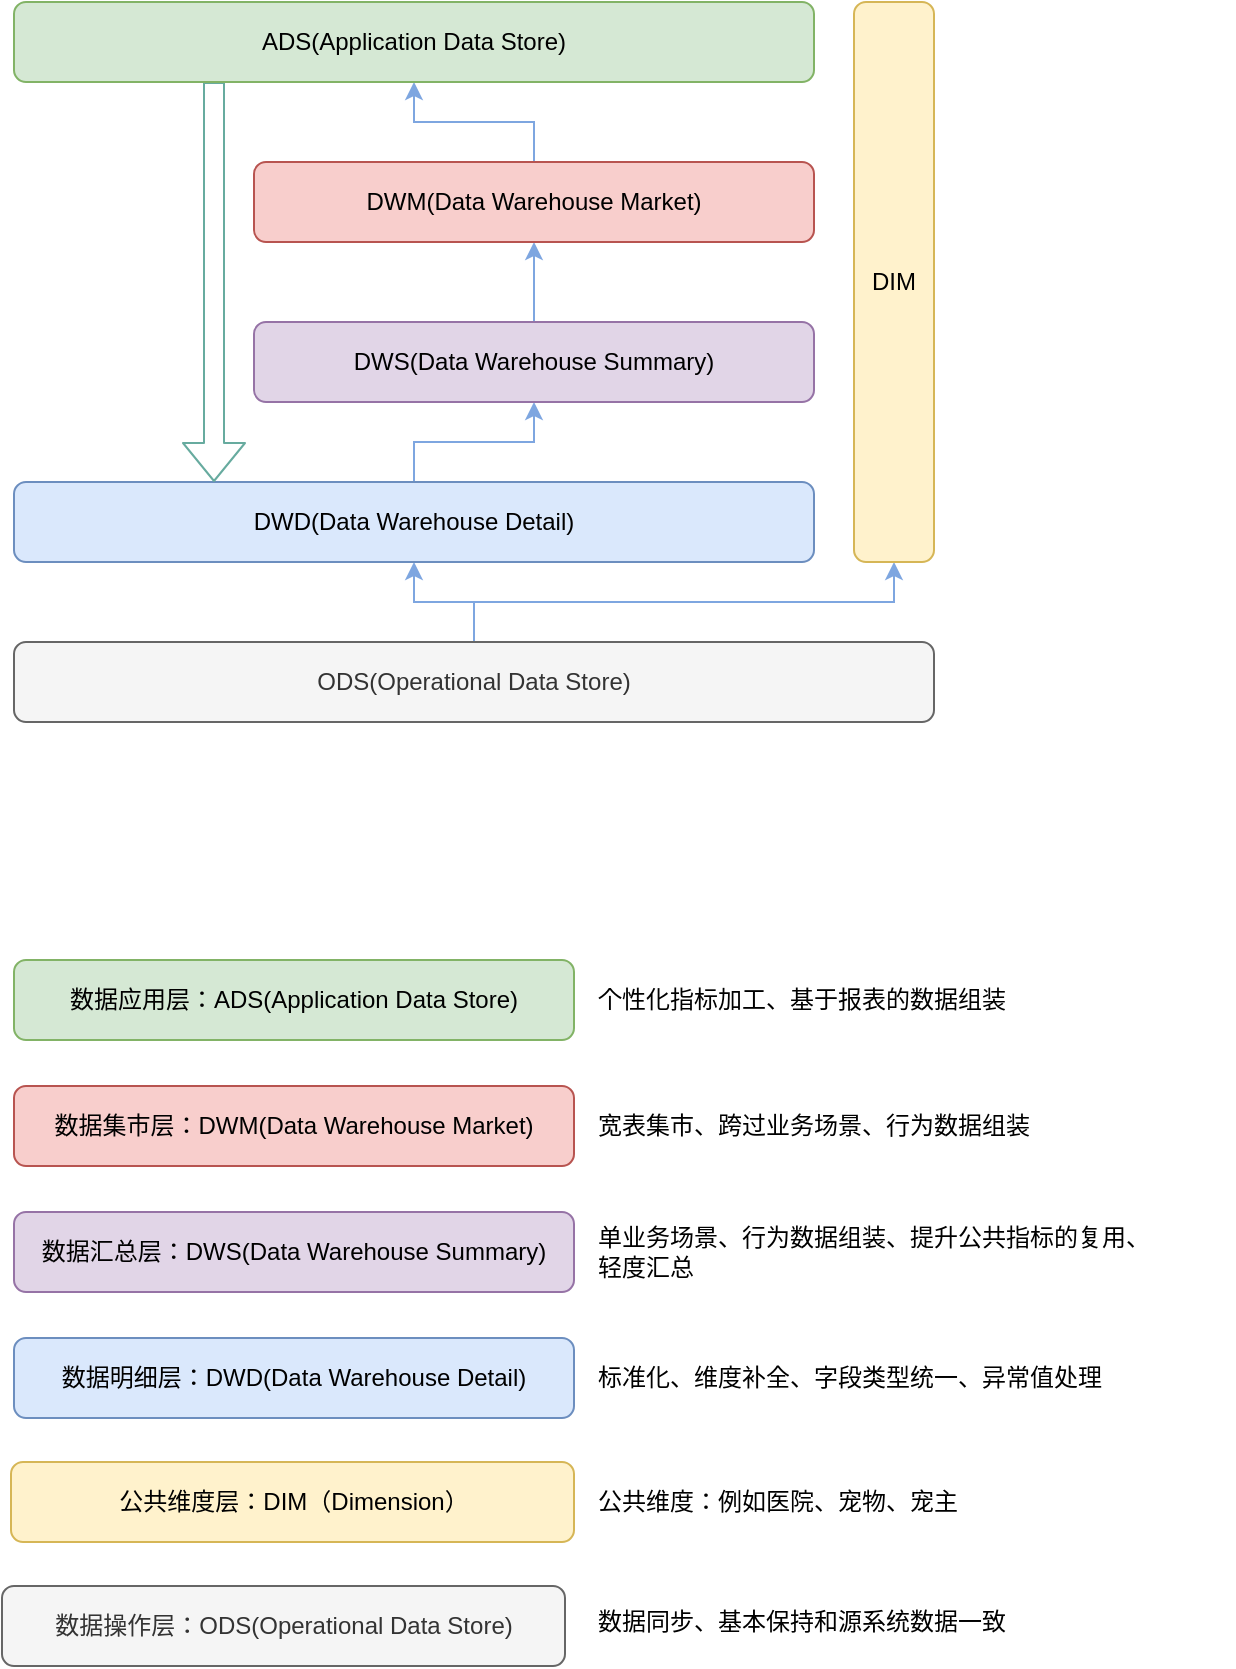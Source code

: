 <mxfile version="13.1.2" type="github" pages="3">
  <diagram id="xDaqMbVTm9odR8-DioXX" name="数仓分层">
    <mxGraphModel dx="899" dy="623" grid="0" gridSize="10" guides="1" tooltips="1" connect="1" arrows="1" fold="1" page="0" pageScale="1" pageWidth="827" pageHeight="1169" math="0" shadow="0">
      <root>
        <mxCell id="0" />
        <mxCell id="1" parent="0" />
        <mxCell id="EJTIUBt2cEUTjr5KvXVu-7" value="" style="edgeStyle=orthogonalEdgeStyle;rounded=0;orthogonalLoop=1;jettySize=auto;html=1;strokeColor=#7EA6E0;" edge="1" parent="1" source="EJTIUBt2cEUTjr5KvXVu-1" target="EJTIUBt2cEUTjr5KvXVu-2">
          <mxGeometry relative="1" as="geometry" />
        </mxCell>
        <mxCell id="EJTIUBt2cEUTjr5KvXVu-14" style="edgeStyle=orthogonalEdgeStyle;rounded=0;orthogonalLoop=1;jettySize=auto;html=1;entryX=0.5;entryY=1;entryDx=0;entryDy=0;strokeColor=#7EA6E0;" edge="1" parent="1" source="EJTIUBt2cEUTjr5KvXVu-1" target="EJTIUBt2cEUTjr5KvXVu-6">
          <mxGeometry relative="1" as="geometry" />
        </mxCell>
        <mxCell id="EJTIUBt2cEUTjr5KvXVu-1" value="ODS(Operational Data Store)" style="rounded=1;whiteSpace=wrap;html=1;fillColor=#f5f5f5;strokeColor=#666666;fontColor=#333333;" vertex="1" parent="1">
          <mxGeometry x="160" y="480" width="460" height="40" as="geometry" />
        </mxCell>
        <mxCell id="EJTIUBt2cEUTjr5KvXVu-8" value="" style="edgeStyle=orthogonalEdgeStyle;rounded=0;orthogonalLoop=1;jettySize=auto;html=1;strokeColor=#7EA6E0;" edge="1" parent="1" source="EJTIUBt2cEUTjr5KvXVu-2" target="EJTIUBt2cEUTjr5KvXVu-3">
          <mxGeometry relative="1" as="geometry" />
        </mxCell>
        <mxCell id="EJTIUBt2cEUTjr5KvXVu-2" value="DWD(Data Warehouse Detail)" style="rounded=1;whiteSpace=wrap;html=1;fillColor=#dae8fc;strokeColor=#6c8ebf;" vertex="1" parent="1">
          <mxGeometry x="160" y="400" width="400" height="40" as="geometry" />
        </mxCell>
        <mxCell id="EJTIUBt2cEUTjr5KvXVu-9" value="" style="edgeStyle=orthogonalEdgeStyle;rounded=0;orthogonalLoop=1;jettySize=auto;html=1;strokeColor=#7EA6E0;" edge="1" parent="1" source="EJTIUBt2cEUTjr5KvXVu-3" target="EJTIUBt2cEUTjr5KvXVu-4">
          <mxGeometry relative="1" as="geometry" />
        </mxCell>
        <mxCell id="EJTIUBt2cEUTjr5KvXVu-3" value="DWS(Data Warehouse Summary)" style="rounded=1;whiteSpace=wrap;html=1;fillColor=#e1d5e7;strokeColor=#9673a6;" vertex="1" parent="1">
          <mxGeometry x="280" y="320" width="280" height="40" as="geometry" />
        </mxCell>
        <mxCell id="EJTIUBt2cEUTjr5KvXVu-10" value="" style="edgeStyle=orthogonalEdgeStyle;rounded=0;orthogonalLoop=1;jettySize=auto;html=1;entryX=0.5;entryY=1;entryDx=0;entryDy=0;strokeColor=#7EA6E0;" edge="1" parent="1" source="EJTIUBt2cEUTjr5KvXVu-4" target="EJTIUBt2cEUTjr5KvXVu-5">
          <mxGeometry relative="1" as="geometry" />
        </mxCell>
        <mxCell id="EJTIUBt2cEUTjr5KvXVu-4" value="DWM(Data Warehouse Market)" style="rounded=1;whiteSpace=wrap;html=1;fillColor=#f8cecc;strokeColor=#b85450;" vertex="1" parent="1">
          <mxGeometry x="280" y="240" width="280" height="40" as="geometry" />
        </mxCell>
        <mxCell id="EJTIUBt2cEUTjr5KvXVu-12" style="edgeStyle=orthogonalEdgeStyle;rounded=1;orthogonalLoop=1;jettySize=auto;html=1;exitX=0.25;exitY=1;exitDx=0;exitDy=0;entryX=0.25;entryY=0;entryDx=0;entryDy=0;strokeColor=#67AB9F;shape=flexArrow;" edge="1" parent="1" source="EJTIUBt2cEUTjr5KvXVu-5" target="EJTIUBt2cEUTjr5KvXVu-2">
          <mxGeometry relative="1" as="geometry" />
        </mxCell>
        <mxCell id="EJTIUBt2cEUTjr5KvXVu-5" value="ADS(Application Data Store)" style="rounded=1;whiteSpace=wrap;html=1;fillColor=#d5e8d4;strokeColor=#82b366;" vertex="1" parent="1">
          <mxGeometry x="160" y="160" width="400" height="40" as="geometry" />
        </mxCell>
        <mxCell id="EJTIUBt2cEUTjr5KvXVu-6" value="DIM" style="rounded=1;whiteSpace=wrap;html=1;fillColor=#fff2cc;strokeColor=#d6b656;" vertex="1" parent="1">
          <mxGeometry x="580" y="160" width="40" height="280" as="geometry" />
        </mxCell>
        <mxCell id="XlqB7zhyvsYsPDYVo4y1-1" value="数据应用层：ADS(Application Data Store)" style="rounded=1;whiteSpace=wrap;html=1;fillColor=#d5e8d4;strokeColor=#82b366;" vertex="1" parent="1">
          <mxGeometry x="160" y="639" width="280" height="40" as="geometry" />
        </mxCell>
        <mxCell id="XlqB7zhyvsYsPDYVo4y1-2" value="数据集市层：DWM(Data Warehouse Market)" style="rounded=1;whiteSpace=wrap;html=1;fillColor=#f8cecc;strokeColor=#b85450;" vertex="1" parent="1">
          <mxGeometry x="160" y="702" width="280" height="40" as="geometry" />
        </mxCell>
        <mxCell id="XlqB7zhyvsYsPDYVo4y1-3" value="数据汇总层：DWS(Data Warehouse Summary)" style="rounded=1;whiteSpace=wrap;html=1;fillColor=#e1d5e7;strokeColor=#9673a6;" vertex="1" parent="1">
          <mxGeometry x="160" y="765" width="280" height="40" as="geometry" />
        </mxCell>
        <mxCell id="XlqB7zhyvsYsPDYVo4y1-4" value="数据明细层：DWD(Data Warehouse Detail)" style="rounded=1;whiteSpace=wrap;html=1;fillColor=#dae8fc;strokeColor=#6c8ebf;" vertex="1" parent="1">
          <mxGeometry x="160" y="828" width="280" height="40" as="geometry" />
        </mxCell>
        <mxCell id="XlqB7zhyvsYsPDYVo4y1-5" value="数据操作层：ODS(Operational Data Store)" style="rounded=1;whiteSpace=wrap;html=1;fillColor=#f5f5f5;strokeColor=#666666;fontColor=#333333;" vertex="1" parent="1">
          <mxGeometry x="154" y="952" width="281.5" height="40" as="geometry" />
        </mxCell>
        <mxCell id="XlqB7zhyvsYsPDYVo4y1-6" value="数据同步、基本保持和源系统数据一致" style="text;html=1;strokeColor=none;fillColor=none;align=left;verticalAlign=middle;whiteSpace=wrap;rounded=0;glass=0;dashed=1;" vertex="1" parent="1">
          <mxGeometry x="450" y="960" width="320" height="20" as="geometry" />
        </mxCell>
        <mxCell id="XlqB7zhyvsYsPDYVo4y1-7" value="公共维度层：DIM（Dimension）" style="rounded=1;whiteSpace=wrap;html=1;fillColor=#fff2cc;strokeColor=#d6b656;direction=south;" vertex="1" parent="1">
          <mxGeometry x="158.5" y="890" width="281.5" height="40" as="geometry" />
        </mxCell>
        <mxCell id="XlqB7zhyvsYsPDYVo4y1-8" value="公共维度：例如医院、宠物、宠主" style="text;html=1;strokeColor=none;fillColor=none;align=left;verticalAlign=middle;whiteSpace=wrap;rounded=0;glass=0;dashed=1;" vertex="1" parent="1">
          <mxGeometry x="450" y="900" width="320" height="20" as="geometry" />
        </mxCell>
        <mxCell id="XlqB7zhyvsYsPDYVo4y1-9" value="标准化、维度补全、字段类型统一、异常值处理" style="text;html=1;strokeColor=none;fillColor=none;align=left;verticalAlign=middle;whiteSpace=wrap;rounded=0;glass=0;dashed=1;" vertex="1" parent="1">
          <mxGeometry x="450" y="838" width="320" height="20" as="geometry" />
        </mxCell>
        <mxCell id="XlqB7zhyvsYsPDYVo4y1-10" value="单业务场景、行为数据组装、提升公共指标的复用、轻度汇总" style="text;html=1;strokeColor=none;fillColor=none;align=left;verticalAlign=middle;whiteSpace=wrap;rounded=0;glass=0;dashed=1;" vertex="1" parent="1">
          <mxGeometry x="450" y="775" width="280" height="20" as="geometry" />
        </mxCell>
        <mxCell id="XlqB7zhyvsYsPDYVo4y1-11" value="宽表集市、跨过业务场景、行为数据组装" style="text;html=1;strokeColor=none;fillColor=none;align=left;verticalAlign=middle;whiteSpace=wrap;rounded=0;glass=0;dashed=1;" vertex="1" parent="1">
          <mxGeometry x="450" y="712" width="320" height="20" as="geometry" />
        </mxCell>
        <mxCell id="XlqB7zhyvsYsPDYVo4y1-12" value="个性化指标加工、基于报表的数据组装" style="text;html=1;strokeColor=none;fillColor=none;align=left;verticalAlign=middle;whiteSpace=wrap;rounded=0;glass=0;dashed=1;" vertex="1" parent="1">
          <mxGeometry x="450" y="649" width="320" height="20" as="geometry" />
        </mxCell>
      </root>
    </mxGraphModel>
  </diagram>
  <diagram id="uUGnSI4iTqOCS-ocZ5c7" name="数仓整体架构图">
    <mxGraphModel dx="899" dy="623" grid="0" gridSize="10" guides="1" tooltips="1" connect="1" arrows="1" fold="1" page="1" pageScale="1" pageWidth="827" pageHeight="1169" math="0" shadow="0">
      <root>
        <mxCell id="Z9YH_-ktKUOfIyejoIjv-0" />
        <mxCell id="Z9YH_-ktKUOfIyejoIjv-1" parent="Z9YH_-ktKUOfIyejoIjv-0" />
        <mxCell id="Z9YH_-ktKUOfIyejoIjv-49" value="" style="rounded=0;whiteSpace=wrap;html=1;glass=0;strokeWidth=2;fillColor=#e1d5e7;strokeColor=#9673a6;" vertex="1" parent="Z9YH_-ktKUOfIyejoIjv-1">
          <mxGeometry x="290" y="280" width="300" height="170" as="geometry" />
        </mxCell>
        <mxCell id="Z9YH_-ktKUOfIyejoIjv-2" value="" style="endArrow=none;html=1;strokeColor=#4D4D4D;strokeWidth=2;" edge="1" parent="Z9YH_-ktKUOfIyejoIjv-1">
          <mxGeometry width="50" height="50" relative="1" as="geometry">
            <mxPoint x="80" y="80" as="sourcePoint" />
            <mxPoint x="720" y="80" as="targetPoint" />
          </mxGeometry>
        </mxCell>
        <mxCell id="Z9YH_-ktKUOfIyejoIjv-3" value="" style="endArrow=none;html=1;strokeColor=#4D4D4D;strokeWidth=2;" edge="1" parent="Z9YH_-ktKUOfIyejoIjv-1">
          <mxGeometry width="50" height="50" relative="1" as="geometry">
            <mxPoint x="80" y="480" as="sourcePoint" />
            <mxPoint x="720" y="480" as="targetPoint" />
          </mxGeometry>
        </mxCell>
        <mxCell id="Z9YH_-ktKUOfIyejoIjv-4" value="&lt;font size=&quot;1&quot;&gt;&lt;b style=&quot;font-size: 17px&quot;&gt;数据服务&lt;/b&gt;&lt;/font&gt;" style="text;html=1;strokeColor=none;fillColor=none;align=center;verticalAlign=middle;whiteSpace=wrap;rounded=0;" vertex="1" parent="Z9YH_-ktKUOfIyejoIjv-1">
          <mxGeometry x="80" y="30" width="70" height="20" as="geometry" />
        </mxCell>
        <mxCell id="Z9YH_-ktKUOfIyejoIjv-5" value="" style="rounded=0;whiteSpace=wrap;html=1;strokeWidth=2;" vertex="1" parent="Z9YH_-ktKUOfIyejoIjv-1">
          <mxGeometry x="160" y="10" width="560" height="50" as="geometry" />
        </mxCell>
        <mxCell id="Z9YH_-ktKUOfIyejoIjv-6" value="仲谋平台、医院日报" style="rounded=0;whiteSpace=wrap;html=1;dashed=1;strokeColor=#66B2FF;strokeWidth=2;" vertex="1" parent="Z9YH_-ktKUOfIyejoIjv-1">
          <mxGeometry x="170" y="20" width="120" height="30" as="geometry" />
        </mxCell>
        <mxCell id="Z9YH_-ktKUOfIyejoIjv-7" value="自助分析" style="rounded=0;whiteSpace=wrap;html=1;dashed=1;strokeColor=#66B2FF;strokeWidth=2;" vertex="1" parent="Z9YH_-ktKUOfIyejoIjv-1">
          <mxGeometry x="310" y="20" width="120" height="30" as="geometry" />
        </mxCell>
        <mxCell id="Z9YH_-ktKUOfIyejoIjv-8" value="大屏展示" style="rounded=0;whiteSpace=wrap;html=1;dashed=1;strokeColor=#66B2FF;strokeWidth=2;" vertex="1" parent="Z9YH_-ktKUOfIyejoIjv-1">
          <mxGeometry x="450" y="20" width="120" height="30" as="geometry" />
        </mxCell>
        <mxCell id="Z9YH_-ktKUOfIyejoIjv-9" value="其他数据服务" style="rounded=0;whiteSpace=wrap;html=1;dashed=1;strokeColor=#66B2FF;strokeWidth=2;" vertex="1" parent="Z9YH_-ktKUOfIyejoIjv-1">
          <mxGeometry x="590" y="20" width="120" height="30" as="geometry" />
        </mxCell>
        <mxCell id="Z9YH_-ktKUOfIyejoIjv-10" value="&lt;font size=&quot;1&quot;&gt;&lt;b style=&quot;font-size: 17px&quot;&gt;数据计算&lt;/b&gt;&lt;/font&gt;" style="text;html=1;strokeColor=none;fillColor=none;align=center;verticalAlign=middle;whiteSpace=wrap;rounded=0;" vertex="1" parent="Z9YH_-ktKUOfIyejoIjv-1">
          <mxGeometry x="70" y="250" width="80" height="20" as="geometry" />
        </mxCell>
        <mxCell id="Z9YH_-ktKUOfIyejoIjv-11" value="&lt;font size=&quot;1&quot;&gt;&lt;b style=&quot;font-size: 17px&quot;&gt;数据采集&lt;/b&gt;&lt;/font&gt;" style="text;html=1;strokeColor=none;fillColor=none;align=center;verticalAlign=middle;whiteSpace=wrap;rounded=0;" vertex="1" parent="Z9YH_-ktKUOfIyejoIjv-1">
          <mxGeometry x="80" y="515" width="70" height="20" as="geometry" />
        </mxCell>
        <mxCell id="Z9YH_-ktKUOfIyejoIjv-12" value="&lt;font size=&quot;1&quot;&gt;&lt;b style=&quot;font-size: 14px&quot;&gt;数据抽取&lt;/b&gt;&lt;/font&gt;" style="rounded=0;whiteSpace=wrap;html=1;glass=0;strokeWidth=2;" vertex="1" parent="Z9YH_-ktKUOfIyejoIjv-1">
          <mxGeometry x="160" y="505" width="560" height="40" as="geometry" />
        </mxCell>
        <mxCell id="Z9YH_-ktKUOfIyejoIjv-33" style="edgeStyle=orthogonalEdgeStyle;rounded=1;orthogonalLoop=1;jettySize=auto;html=1;strokeColor=#4D4D4D;strokeWidth=2;" edge="1" parent="Z9YH_-ktKUOfIyejoIjv-1">
          <mxGeometry relative="1" as="geometry">
            <mxPoint x="220" y="583" as="sourcePoint" />
            <mxPoint x="220" y="543" as="targetPoint" />
          </mxGeometry>
        </mxCell>
        <mxCell id="Z9YH_-ktKUOfIyejoIjv-13" value="源系统DB" style="rounded=0;whiteSpace=wrap;html=1;dashed=1;strokeWidth=2;fillColor=#CCCCCC;" vertex="1" parent="Z9YH_-ktKUOfIyejoIjv-1">
          <mxGeometry x="160" y="575" width="120" height="30" as="geometry" />
        </mxCell>
        <mxCell id="Z9YH_-ktKUOfIyejoIjv-35" style="edgeStyle=orthogonalEdgeStyle;rounded=1;orthogonalLoop=1;jettySize=auto;html=1;entryX=0.371;entryY=0.975;entryDx=0;entryDy=0;entryPerimeter=0;strokeColor=#4D4D4D;strokeWidth=2;" edge="1" parent="Z9YH_-ktKUOfIyejoIjv-1" source="Z9YH_-ktKUOfIyejoIjv-14" target="Z9YH_-ktKUOfIyejoIjv-12">
          <mxGeometry relative="1" as="geometry" />
        </mxCell>
        <mxCell id="Z9YH_-ktKUOfIyejoIjv-14" value="日志" style="rounded=0;whiteSpace=wrap;html=1;dashed=1;strokeWidth=2;fillColor=#CCCCCC;" vertex="1" parent="Z9YH_-ktKUOfIyejoIjv-1">
          <mxGeometry x="308" y="576" width="120" height="30" as="geometry" />
        </mxCell>
        <mxCell id="Z9YH_-ktKUOfIyejoIjv-36" style="edgeStyle=orthogonalEdgeStyle;rounded=1;orthogonalLoop=1;jettySize=auto;html=1;entryX=0.641;entryY=1;entryDx=0;entryDy=0;entryPerimeter=0;strokeColor=#4D4D4D;strokeWidth=2;" edge="1" parent="Z9YH_-ktKUOfIyejoIjv-1" source="Z9YH_-ktKUOfIyejoIjv-15" target="Z9YH_-ktKUOfIyejoIjv-12">
          <mxGeometry relative="1" as="geometry" />
        </mxCell>
        <mxCell id="Z9YH_-ktKUOfIyejoIjv-15" value="接口数据" style="rounded=0;whiteSpace=wrap;html=1;dashed=1;strokeWidth=2;fillColor=#CCCCCC;" vertex="1" parent="Z9YH_-ktKUOfIyejoIjv-1">
          <mxGeometry x="459" y="576" width="120" height="30" as="geometry" />
        </mxCell>
        <mxCell id="Z9YH_-ktKUOfIyejoIjv-37" style="edgeStyle=orthogonalEdgeStyle;rounded=1;orthogonalLoop=1;jettySize=auto;html=1;entryX=0.895;entryY=0.975;entryDx=0;entryDy=0;entryPerimeter=0;strokeColor=#4D4D4D;strokeWidth=2;" edge="1" parent="Z9YH_-ktKUOfIyejoIjv-1" source="Z9YH_-ktKUOfIyejoIjv-16" target="Z9YH_-ktKUOfIyejoIjv-12">
          <mxGeometry relative="1" as="geometry" />
        </mxCell>
        <mxCell id="Z9YH_-ktKUOfIyejoIjv-16" value="......." style="rounded=0;whiteSpace=wrap;html=1;dashed=1;strokeWidth=2;fillColor=#CCCCCC;" vertex="1" parent="Z9YH_-ktKUOfIyejoIjv-1">
          <mxGeometry x="601" y="576" width="120" height="30" as="geometry" />
        </mxCell>
        <mxCell id="Z9YH_-ktKUOfIyejoIjv-17" value="" style="rounded=0;whiteSpace=wrap;html=1;glass=0;strokeWidth=2;fillColor=#66B2FF;" vertex="1" parent="Z9YH_-ktKUOfIyejoIjv-1">
          <mxGeometry x="160" y="120" width="120" height="330" as="geometry" />
        </mxCell>
        <mxCell id="Z9YH_-ktKUOfIyejoIjv-18" value="&lt;font style=&quot;font-size: 15px&quot;&gt;&lt;b&gt;离线计算&lt;/b&gt;&lt;/font&gt;" style="text;html=1;strokeColor=none;fillColor=none;align=center;verticalAlign=middle;whiteSpace=wrap;rounded=0;" vertex="1" parent="Z9YH_-ktKUOfIyejoIjv-1">
          <mxGeometry x="185" y="90" width="70" height="20" as="geometry" />
        </mxCell>
        <mxCell id="Z9YH_-ktKUOfIyejoIjv-19" value="ADS&lt;br&gt;（应用数据）" style="rounded=0;whiteSpace=wrap;html=1;glass=0;strokeWidth=2;" vertex="1" parent="Z9YH_-ktKUOfIyejoIjv-1">
          <mxGeometry x="170" y="130" width="100" height="50" as="geometry" />
        </mxCell>
        <mxCell id="Z9YH_-ktKUOfIyejoIjv-32" value="" style="edgeStyle=orthogonalEdgeStyle;rounded=1;orthogonalLoop=1;jettySize=auto;html=1;strokeColor=#4D4D4D;strokeWidth=4;entryX=0.5;entryY=1;entryDx=0;entryDy=0;" edge="1" parent="Z9YH_-ktKUOfIyejoIjv-1" source="Z9YH_-ktKUOfIyejoIjv-20" target="Z9YH_-ktKUOfIyejoIjv-19">
          <mxGeometry relative="1" as="geometry">
            <mxPoint x="220" y="190" as="targetPoint" />
          </mxGeometry>
        </mxCell>
        <mxCell id="Z9YH_-ktKUOfIyejoIjv-20" value="DWS&lt;br&gt;（汇总数据）" style="rounded=0;whiteSpace=wrap;html=1;glass=0;strokeWidth=2;" vertex="1" parent="Z9YH_-ktKUOfIyejoIjv-1">
          <mxGeometry x="170" y="215" width="100" height="50" as="geometry" />
        </mxCell>
        <mxCell id="Z9YH_-ktKUOfIyejoIjv-30" value="" style="edgeStyle=orthogonalEdgeStyle;rounded=1;orthogonalLoop=1;jettySize=auto;html=1;strokeColor=#4D4D4D;strokeWidth=4;" edge="1" parent="Z9YH_-ktKUOfIyejoIjv-1">
          <mxGeometry relative="1" as="geometry">
            <mxPoint x="220" y="296" as="sourcePoint" />
            <mxPoint x="220" y="261" as="targetPoint" />
          </mxGeometry>
        </mxCell>
        <mxCell id="Z9YH_-ktKUOfIyejoIjv-21" value="DWD&lt;br&gt;（明细数据）" style="rounded=0;whiteSpace=wrap;html=1;glass=0;strokeWidth=2;" vertex="1" parent="Z9YH_-ktKUOfIyejoIjv-1">
          <mxGeometry x="170" y="295" width="100" height="50" as="geometry" />
        </mxCell>
        <mxCell id="Z9YH_-ktKUOfIyejoIjv-23" value="" style="edgeStyle=orthogonalEdgeStyle;rounded=1;orthogonalLoop=1;jettySize=auto;html=1;strokeColor=#4D4D4D;strokeWidth=4;" edge="1" parent="Z9YH_-ktKUOfIyejoIjv-1" source="Z9YH_-ktKUOfIyejoIjv-22" target="Z9YH_-ktKUOfIyejoIjv-21">
          <mxGeometry relative="1" as="geometry" />
        </mxCell>
        <mxCell id="Z9YH_-ktKUOfIyejoIjv-22" value="ODS&lt;br&gt;（操作数据）" style="rounded=0;whiteSpace=wrap;html=1;glass=0;strokeWidth=2;" vertex="1" parent="Z9YH_-ktKUOfIyejoIjv-1">
          <mxGeometry x="170" y="380" width="100" height="50" as="geometry" />
        </mxCell>
        <mxCell id="Z9YH_-ktKUOfIyejoIjv-38" value="" style="rounded=0;whiteSpace=wrap;html=1;glass=0;strokeWidth=2;fillColor=#ffe6cc;strokeColor=#d79b00;" vertex="1" parent="Z9YH_-ktKUOfIyejoIjv-1">
          <mxGeometry x="290" y="120" width="300" height="150" as="geometry" />
        </mxCell>
        <mxCell id="Z9YH_-ktKUOfIyejoIjv-39" value="&lt;span style=&quot;font-size: 15px&quot;&gt;&lt;b&gt;数据开发&lt;/b&gt;&lt;/span&gt;" style="text;html=1;strokeColor=none;fillColor=none;align=center;verticalAlign=middle;whiteSpace=wrap;rounded=0;" vertex="1" parent="Z9YH_-ktKUOfIyejoIjv-1">
          <mxGeometry x="360" y="124" width="145" height="20" as="geometry" />
        </mxCell>
        <mxCell id="Z9YH_-ktKUOfIyejoIjv-47" value="" style="rounded=0;whiteSpace=wrap;html=1;glass=0;strokeWidth=2;fillColor=#C3BFF5;" vertex="1" parent="Z9YH_-ktKUOfIyejoIjv-1">
          <mxGeometry x="601" y="120" width="120" height="330" as="geometry" />
        </mxCell>
        <mxCell id="Z9YH_-ktKUOfIyejoIjv-48" value="&lt;font style=&quot;font-size: 15px&quot;&gt;&lt;b&gt;实时计算&lt;/b&gt;&lt;/font&gt;" style="text;html=1;strokeColor=none;fillColor=none;align=center;verticalAlign=middle;whiteSpace=wrap;rounded=0;" vertex="1" parent="Z9YH_-ktKUOfIyejoIjv-1">
          <mxGeometry x="626" y="90" width="70" height="20" as="geometry" />
        </mxCell>
        <mxCell id="Z9YH_-ktKUOfIyejoIjv-50" value="Flink流式SQL处理" style="shape=cylinder;whiteSpace=wrap;html=1;boundedLbl=1;backgroundOutline=1;rounded=0;glass=0;dashed=1;strokeColor=#66B2FF;strokeWidth=2;fillColor=#99CCFF;" vertex="1" parent="Z9YH_-ktKUOfIyejoIjv-1">
          <mxGeometry x="631" y="230" width="60" height="80" as="geometry" />
        </mxCell>
        <mxCell id="Z9YH_-ktKUOfIyejoIjv-51" value="&lt;span style=&quot;font-size: 15px&quot;&gt;&lt;b&gt;数据管理&lt;/b&gt;&lt;/span&gt;" style="text;html=1;strokeColor=none;fillColor=none;align=center;verticalAlign=middle;whiteSpace=wrap;rounded=0;" vertex="1" parent="Z9YH_-ktKUOfIyejoIjv-1">
          <mxGeometry x="367.5" y="290" width="145" height="20" as="geometry" />
        </mxCell>
        <mxCell id="Z9YH_-ktKUOfIyejoIjv-52" value="ETL开发" style="rounded=0;whiteSpace=wrap;html=1;glass=0;dashed=1;strokeColor=#66B2FF;strokeWidth=2;fillColor=#ffffff;" vertex="1" parent="Z9YH_-ktKUOfIyejoIjv-1">
          <mxGeometry x="328" y="160" width="100" height="30" as="geometry" />
        </mxCell>
        <mxCell id="Z9YH_-ktKUOfIyejoIjv-53" value="维度建模" style="rounded=0;whiteSpace=wrap;html=1;glass=0;dashed=1;strokeColor=#66B2FF;strokeWidth=2;fillColor=#ffffff;" vertex="1" parent="Z9YH_-ktKUOfIyejoIjv-1">
          <mxGeometry x="450" y="160" width="100" height="30" as="geometry" />
        </mxCell>
        <mxCell id="Z9YH_-ktKUOfIyejoIjv-54" value="实时开发" style="rounded=0;whiteSpace=wrap;html=1;glass=0;dashed=1;strokeColor=#66B2FF;strokeWidth=2;fillColor=#ffffff;" vertex="1" parent="Z9YH_-ktKUOfIyejoIjv-1">
          <mxGeometry x="328" y="210" width="100" height="30" as="geometry" />
        </mxCell>
        <mxCell id="Z9YH_-ktKUOfIyejoIjv-55" value="数据挖掘" style="rounded=0;whiteSpace=wrap;html=1;glass=0;dashed=1;strokeColor=#66B2FF;strokeWidth=2;fillColor=#ffffff;" vertex="1" parent="Z9YH_-ktKUOfIyejoIjv-1">
          <mxGeometry x="450" y="210" width="100" height="30" as="geometry" />
        </mxCell>
        <mxCell id="Z9YH_-ktKUOfIyejoIjv-56" value="数据安全" style="rounded=0;whiteSpace=wrap;html=1;glass=0;dashed=1;strokeColor=#66B2FF;strokeWidth=2;fillColor=#ffffff;" vertex="1" parent="Z9YH_-ktKUOfIyejoIjv-1">
          <mxGeometry x="331" y="320" width="100" height="30" as="geometry" />
        </mxCell>
        <mxCell id="Z9YH_-ktKUOfIyejoIjv-57" value="数据质量" style="rounded=0;whiteSpace=wrap;html=1;glass=0;dashed=1;strokeColor=#66B2FF;strokeWidth=2;fillColor=#ffffff;" vertex="1" parent="Z9YH_-ktKUOfIyejoIjv-1">
          <mxGeometry x="449" y="320" width="100" height="30" as="geometry" />
        </mxCell>
        <mxCell id="Z9YH_-ktKUOfIyejoIjv-58" value="One Data" style="rounded=0;whiteSpace=wrap;html=1;glass=0;dashed=1;strokeColor=#66B2FF;strokeWidth=2;fillColor=#ffffff;" vertex="1" parent="Z9YH_-ktKUOfIyejoIjv-1">
          <mxGeometry x="331" y="360" width="100" height="30" as="geometry" />
        </mxCell>
        <mxCell id="Z9YH_-ktKUOfIyejoIjv-59" value="One ID" style="rounded=0;whiteSpace=wrap;html=1;glass=0;dashed=1;strokeColor=#66B2FF;strokeWidth=2;fillColor=#ffffff;" vertex="1" parent="Z9YH_-ktKUOfIyejoIjv-1">
          <mxGeometry x="449" y="360" width="100" height="30" as="geometry" />
        </mxCell>
        <mxCell id="Z9YH_-ktKUOfIyejoIjv-60" value="元数据管理" style="rounded=0;whiteSpace=wrap;html=1;glass=0;dashed=1;strokeColor=#66B2FF;strokeWidth=2;fillColor=#ffffff;" vertex="1" parent="Z9YH_-ktKUOfIyejoIjv-1">
          <mxGeometry x="331" y="400" width="100" height="30" as="geometry" />
        </mxCell>
        <mxCell id="Z9YH_-ktKUOfIyejoIjv-61" value="指标库" style="rounded=0;whiteSpace=wrap;html=1;glass=0;dashed=1;strokeColor=#66B2FF;strokeWidth=2;fillColor=#ffffff;" vertex="1" parent="Z9YH_-ktKUOfIyejoIjv-1">
          <mxGeometry x="449" y="400" width="100" height="30" as="geometry" />
        </mxCell>
      </root>
    </mxGraphModel>
  </diagram>
  <diagram id="7VG64ubFFJcB8KYWQJef" name="分层调用原则">
    <mxGraphModel dx="899" dy="1023" grid="0" gridSize="10" guides="1" tooltips="1" connect="1" arrows="1" fold="1" page="0" pageScale="1" pageWidth="827" pageHeight="1169" math="0" shadow="0">
      <root>
        <mxCell id="e9DK3d2mh3Rz5fhgbpNx-0" />
        <mxCell id="e9DK3d2mh3Rz5fhgbpNx-1" parent="e9DK3d2mh3Rz5fhgbpNx-0" />
        <mxCell id="oUYw6wajTc12Z4DxhmgQ-0" value="ADS" style="rounded=1;whiteSpace=wrap;html=1;fillColor=#d5e8d4;strokeColor=#82b366;" vertex="1" parent="e9DK3d2mh3Rz5fhgbpNx-1">
          <mxGeometry x="181.75" y="-363" width="280" height="40" as="geometry" />
        </mxCell>
        <mxCell id="oUYw6wajTc12Z4DxhmgQ-1" value="DWM" style="rounded=1;whiteSpace=wrap;html=1;fillColor=#f8cecc;strokeColor=#b85450;" vertex="1" parent="e9DK3d2mh3Rz5fhgbpNx-1">
          <mxGeometry x="321.75" y="-293" width="140" height="40" as="geometry" />
        </mxCell>
        <mxCell id="oUYw6wajTc12Z4DxhmgQ-2" value="DWS" style="rounded=1;whiteSpace=wrap;html=1;fillColor=#e1d5e7;strokeColor=#9673a6;" vertex="1" parent="e9DK3d2mh3Rz5fhgbpNx-1">
          <mxGeometry x="251.75" y="-224" width="210" height="40" as="geometry" />
        </mxCell>
        <mxCell id="oUYw6wajTc12Z4DxhmgQ-3" value="DWD" style="rounded=1;whiteSpace=wrap;html=1;fillColor=#dae8fc;strokeColor=#6c8ebf;" vertex="1" parent="e9DK3d2mh3Rz5fhgbpNx-1">
          <mxGeometry x="181" y="-143" width="280" height="40" as="geometry" />
        </mxCell>
        <mxCell id="oUYw6wajTc12Z4DxhmgQ-4" value="ODS" style="rounded=1;whiteSpace=wrap;html=1;fillColor=#f5f5f5;strokeColor=#666666;fontColor=#333333;" vertex="1" parent="e9DK3d2mh3Rz5fhgbpNx-1">
          <mxGeometry x="181.25" y="-63" width="281.5" height="40" as="geometry" />
        </mxCell>
        <mxCell id="oUYw6wajTc12Z4DxhmgQ-5" value="DIM" style="rounded=1;whiteSpace=wrap;html=1;fillColor=#fff2cc;strokeColor=#d6b656;direction=west;" vertex="1" parent="e9DK3d2mh3Rz5fhgbpNx-1">
          <mxGeometry x="521.75" y="-363" width="40" height="260" as="geometry" />
        </mxCell>
        <mxCell id="oUYw6wajTc12Z4DxhmgQ-6" value="" style="shape=flexArrow;endArrow=classic;html=1;strokeColor=#4D4D4D;strokeWidth=1;endSize=4;startSize=5;width=6;startWidth=16;endWidth=14;" edge="1" parent="e9DK3d2mh3Rz5fhgbpNx-1">
          <mxGeometry width="50" height="50" relative="1" as="geometry">
            <mxPoint x="215.75" y="-144" as="sourcePoint" />
            <mxPoint x="215.75" y="-323" as="targetPoint" />
          </mxGeometry>
        </mxCell>
        <mxCell id="oUYw6wajTc12Z4DxhmgQ-7" value="" style="shape=flexArrow;endArrow=classic;html=1;strokeColor=#4D4D4D;strokeWidth=1;endSize=4;startSize=5;width=6;startWidth=16;endWidth=14;" edge="1" parent="e9DK3d2mh3Rz5fhgbpNx-1">
          <mxGeometry width="50" height="50" relative="1" as="geometry">
            <mxPoint x="282.75" y="-223" as="sourcePoint" />
            <mxPoint x="282.75" y="-323" as="targetPoint" />
          </mxGeometry>
        </mxCell>
        <mxCell id="oUYw6wajTc12Z4DxhmgQ-8" value="" style="shape=flexArrow;endArrow=classic;html=1;strokeColor=#4D4D4D;strokeWidth=1;endSize=4;startSize=5;width=6;startWidth=16;endWidth=14;" edge="1" parent="e9DK3d2mh3Rz5fhgbpNx-1">
          <mxGeometry width="50" height="50" relative="1" as="geometry">
            <mxPoint x="391.75" y="-293" as="sourcePoint" />
            <mxPoint x="391.25" y="-323" as="targetPoint" />
          </mxGeometry>
        </mxCell>
        <mxCell id="oUYw6wajTc12Z4DxhmgQ-9" value="" style="shape=flexArrow;endArrow=classic;html=1;strokeColor=#4D4D4D;strokeWidth=1;endSize=4;startSize=5;width=6;startWidth=16;endWidth=14;" edge="1" parent="e9DK3d2mh3Rz5fhgbpNx-1">
          <mxGeometry width="50" height="50" relative="1" as="geometry">
            <mxPoint x="392.75" y="-223" as="sourcePoint" />
            <mxPoint x="392.25" y="-253" as="targetPoint" />
          </mxGeometry>
        </mxCell>
        <mxCell id="oUYw6wajTc12Z4DxhmgQ-10" value="" style="shape=flexArrow;endArrow=classic;html=1;strokeColor=#4D4D4D;strokeWidth=1;endSize=4;startSize=5;width=6;startWidth=16;endWidth=14;exitX=0.631;exitY=-0.05;exitDx=0;exitDy=0;exitPerimeter=0;" edge="1" parent="e9DK3d2mh3Rz5fhgbpNx-1" source="oUYw6wajTc12Z4DxhmgQ-3">
          <mxGeometry width="50" height="50" relative="1" as="geometry">
            <mxPoint x="357.75" y="-153" as="sourcePoint" />
            <mxPoint x="357.25" y="-184" as="targetPoint" />
          </mxGeometry>
        </mxCell>
        <mxCell id="oUYw6wajTc12Z4DxhmgQ-11" value="" style="shape=flexArrow;endArrow=classic;html=1;strokeColor=#4D4D4D;strokeWidth=1;endSize=4;startSize=5;width=6;startWidth=16;endWidth=14;exitX=0.5;exitY=0;exitDx=0;exitDy=0;" edge="1" parent="e9DK3d2mh3Rz5fhgbpNx-1" source="oUYw6wajTc12Z4DxhmgQ-4">
          <mxGeometry width="50" height="50" relative="1" as="geometry">
            <mxPoint x="321.75" y="63" as="sourcePoint" />
            <mxPoint x="321.75" y="-103" as="targetPoint" />
          </mxGeometry>
        </mxCell>
        <mxCell id="oUYw6wajTc12Z4DxhmgQ-12" value="" style="shape=flexArrow;endArrow=classic;startArrow=classic;html=1;strokeColor=#4D4D4D;strokeWidth=1;entryX=1;entryY=1;entryDx=0;entryDy=0;endSize=4;startSize=4;startWidth=10;endWidth=10;width=6;" edge="1" parent="e9DK3d2mh3Rz5fhgbpNx-1">
          <mxGeometry width="50" height="50" relative="1" as="geometry">
            <mxPoint x="461.75" y="-344" as="sourcePoint" />
            <mxPoint x="521.75" y="-344" as="targetPoint" />
          </mxGeometry>
        </mxCell>
        <mxCell id="oUYw6wajTc12Z4DxhmgQ-13" value="" style="shape=flexArrow;endArrow=classic;startArrow=classic;html=1;strokeColor=#4D4D4D;strokeWidth=1;entryX=1;entryY=1;entryDx=0;entryDy=0;endSize=4;startSize=4;startWidth=10;endWidth=10;width=6;" edge="1" parent="e9DK3d2mh3Rz5fhgbpNx-1">
          <mxGeometry width="50" height="50" relative="1" as="geometry">
            <mxPoint x="461.75" y="-204.5" as="sourcePoint" />
            <mxPoint x="521.75" y="-204.5" as="targetPoint" />
          </mxGeometry>
        </mxCell>
        <mxCell id="oUYw6wajTc12Z4DxhmgQ-14" value="" style="shape=flexArrow;endArrow=classic;startArrow=classic;html=1;strokeColor=#4D4D4D;strokeWidth=1;entryX=1;entryY=1;entryDx=0;entryDy=0;endSize=4;startSize=4;startWidth=10;endWidth=10;width=6;" edge="1" parent="e9DK3d2mh3Rz5fhgbpNx-1">
          <mxGeometry width="50" height="50" relative="1" as="geometry">
            <mxPoint x="462.75" y="-273.5" as="sourcePoint" />
            <mxPoint x="522.75" y="-273.5" as="targetPoint" />
          </mxGeometry>
        </mxCell>
        <mxCell id="oUYw6wajTc12Z4DxhmgQ-15" value="" style="shape=flexArrow;endArrow=classic;startArrow=classic;html=1;strokeColor=#4D4D4D;strokeWidth=1;entryX=1;entryY=1;entryDx=0;entryDy=0;endSize=4;startSize=4;startWidth=10;endWidth=10;width=6;" edge="1" parent="e9DK3d2mh3Rz5fhgbpNx-1">
          <mxGeometry width="50" height="50" relative="1" as="geometry">
            <mxPoint x="461" y="-123.5" as="sourcePoint" />
            <mxPoint x="521" y="-123.5" as="targetPoint" />
          </mxGeometry>
        </mxCell>
        <mxCell id="oUYw6wajTc12Z4DxhmgQ-16" value="&lt;font color=&quot;#ff3333&quot;&gt;&lt;b&gt;调用原则：&lt;br&gt;1、禁止逆向调用：例如不可DWD调用DWS表&lt;br&gt;2、禁止直接调用ODS表，如果需要明细数据，可以调用DWD表&lt;br&gt;3、ADS层可以调用DWM、DWS、DWD表&lt;br&gt;&lt;/b&gt;&lt;/font&gt;" style="text;html=1;strokeColor=none;fillColor=none;align=left;verticalAlign=middle;whiteSpace=wrap;rounded=0;glass=0;dashed=1;" vertex="1" parent="e9DK3d2mh3Rz5fhgbpNx-1">
          <mxGeometry x="572.75" y="-361" width="214" height="113" as="geometry" />
        </mxCell>
        <mxCell id="UsFsseEldRb8YGxtnWcl-0" value="" style="shape=flexArrow;endArrow=classic;html=1;strokeColor=#4D4D4D;strokeWidth=1;exitX=1;exitY=0.5;exitDx=0;exitDy=0;entryX=0.5;entryY=0;entryDx=0;entryDy=0;width=7;startWidth=10;endSize=4;startSize=3;endWidth=10;" edge="1" parent="e9DK3d2mh3Rz5fhgbpNx-1" source="oUYw6wajTc12Z4DxhmgQ-4" target="oUYw6wajTc12Z4DxhmgQ-5">
          <mxGeometry width="50" height="50" relative="1" as="geometry">
            <mxPoint x="500" y="32" as="sourcePoint" />
            <mxPoint x="550" y="-18" as="targetPoint" />
            <Array as="points">
              <mxPoint x="542" y="-43" />
            </Array>
          </mxGeometry>
        </mxCell>
      </root>
    </mxGraphModel>
  </diagram>
</mxfile>
